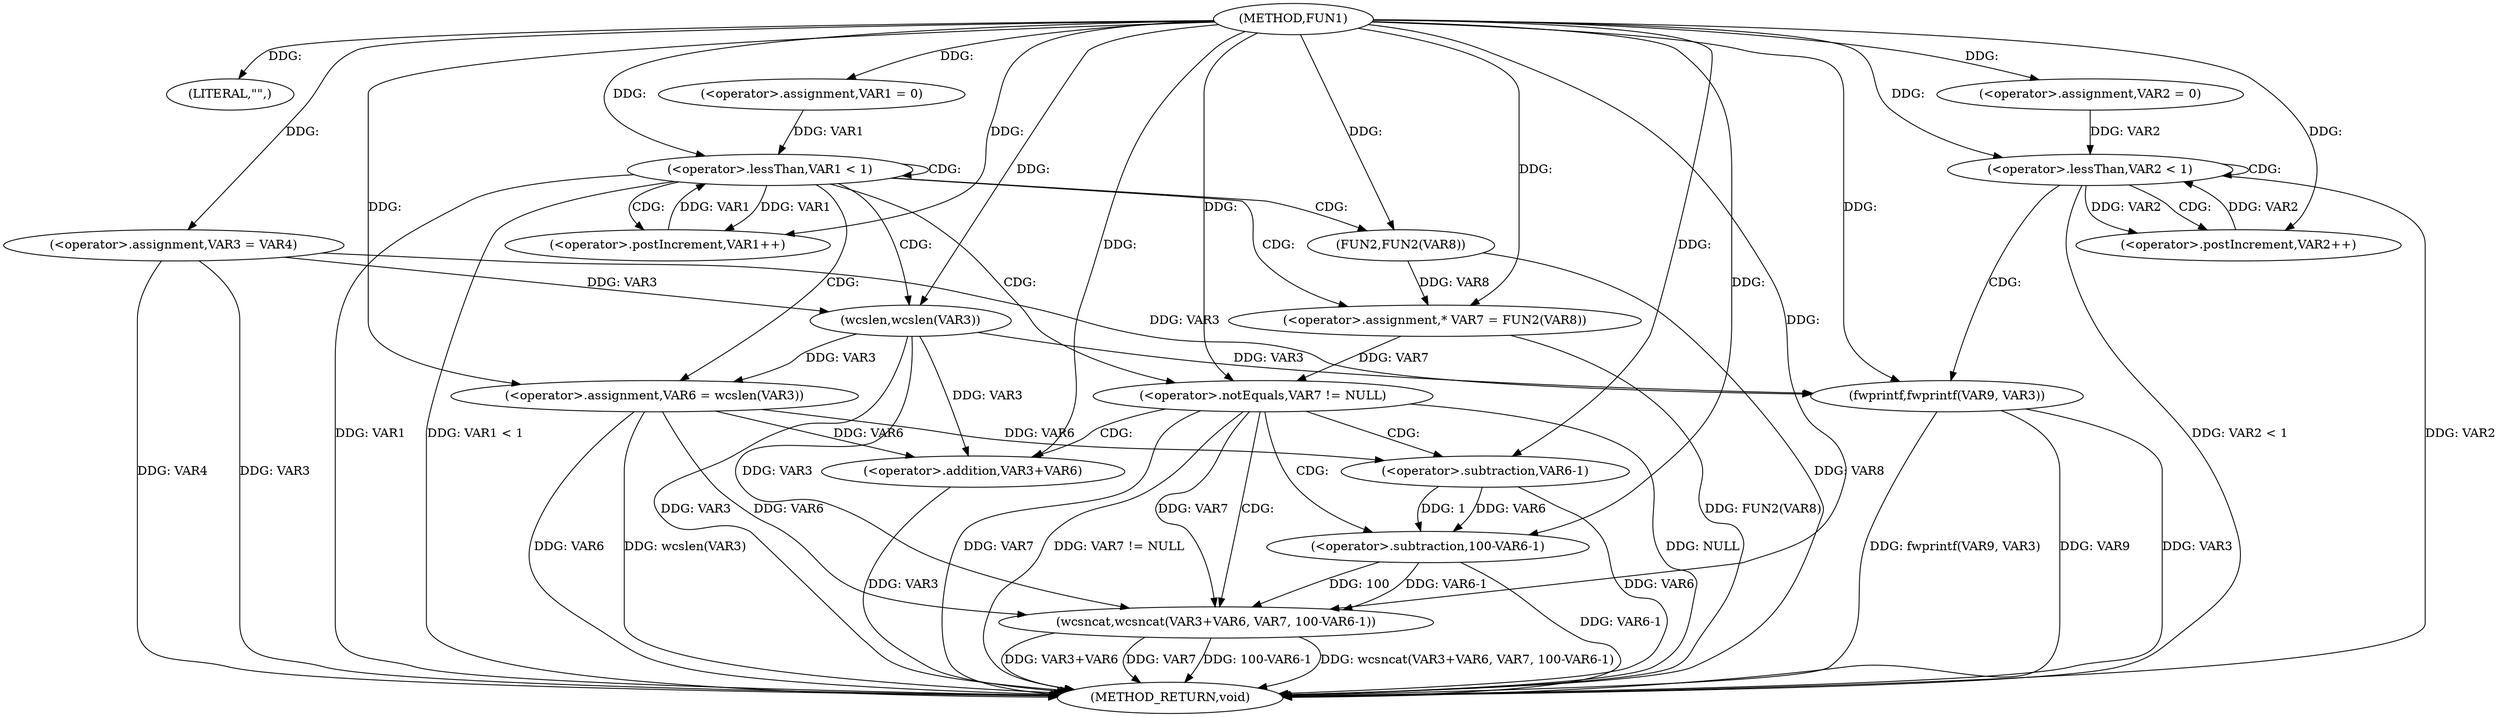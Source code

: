 digraph FUN1 {  
"1000100" [label = "(METHOD,FUN1)" ]
"1000158" [label = "(METHOD_RETURN,void)" ]
"1000105" [label = "(LITERAL,\"\",)" ]
"1000106" [label = "(<operator>.assignment,VAR3 = VAR4)" ]
"1000110" [label = "(<operator>.assignment,VAR1 = 0)" ]
"1000113" [label = "(<operator>.lessThan,VAR1 < 1)" ]
"1000116" [label = "(<operator>.postIncrement,VAR1++)" ]
"1000121" [label = "(<operator>.assignment,VAR6 = wcslen(VAR3))" ]
"1000123" [label = "(wcslen,wcslen(VAR3))" ]
"1000126" [label = "(<operator>.assignment,* VAR7 = FUN2(VAR8))" ]
"1000128" [label = "(FUN2,FUN2(VAR8))" ]
"1000131" [label = "(<operator>.notEquals,VAR7 != NULL)" ]
"1000135" [label = "(wcsncat,wcsncat(VAR3+VAR6, VAR7, 100-VAR6-1))" ]
"1000136" [label = "(<operator>.addition,VAR3+VAR6)" ]
"1000140" [label = "(<operator>.subtraction,100-VAR6-1)" ]
"1000142" [label = "(<operator>.subtraction,VAR6-1)" ]
"1000146" [label = "(<operator>.assignment,VAR2 = 0)" ]
"1000149" [label = "(<operator>.lessThan,VAR2 < 1)" ]
"1000152" [label = "(<operator>.postIncrement,VAR2++)" ]
"1000155" [label = "(fwprintf,fwprintf(VAR9, VAR3))" ]
  "1000140" -> "1000158"  [ label = "DDG: VAR6-1"] 
  "1000106" -> "1000158"  [ label = "DDG: VAR4"] 
  "1000106" -> "1000158"  [ label = "DDG: VAR3"] 
  "1000155" -> "1000158"  [ label = "DDG: VAR3"] 
  "1000113" -> "1000158"  [ label = "DDG: VAR1"] 
  "1000149" -> "1000158"  [ label = "DDG: VAR2 < 1"] 
  "1000131" -> "1000158"  [ label = "DDG: NULL"] 
  "1000149" -> "1000158"  [ label = "DDG: VAR2"] 
  "1000121" -> "1000158"  [ label = "DDG: wcslen(VAR3)"] 
  "1000131" -> "1000158"  [ label = "DDG: VAR7"] 
  "1000135" -> "1000158"  [ label = "DDG: VAR7"] 
  "1000135" -> "1000158"  [ label = "DDG: 100-VAR6-1"] 
  "1000128" -> "1000158"  [ label = "DDG: VAR8"] 
  "1000155" -> "1000158"  [ label = "DDG: fwprintf(VAR9, VAR3)"] 
  "1000135" -> "1000158"  [ label = "DDG: wcsncat(VAR3+VAR6, VAR7, 100-VAR6-1)"] 
  "1000113" -> "1000158"  [ label = "DDG: VAR1 < 1"] 
  "1000142" -> "1000158"  [ label = "DDG: VAR6"] 
  "1000135" -> "1000158"  [ label = "DDG: VAR3+VAR6"] 
  "1000121" -> "1000158"  [ label = "DDG: VAR6"] 
  "1000126" -> "1000158"  [ label = "DDG: FUN2(VAR8)"] 
  "1000155" -> "1000158"  [ label = "DDG: VAR9"] 
  "1000136" -> "1000158"  [ label = "DDG: VAR3"] 
  "1000131" -> "1000158"  [ label = "DDG: VAR7 != NULL"] 
  "1000123" -> "1000158"  [ label = "DDG: VAR3"] 
  "1000100" -> "1000105"  [ label = "DDG: "] 
  "1000100" -> "1000106"  [ label = "DDG: "] 
  "1000100" -> "1000110"  [ label = "DDG: "] 
  "1000116" -> "1000113"  [ label = "DDG: VAR1"] 
  "1000110" -> "1000113"  [ label = "DDG: VAR1"] 
  "1000100" -> "1000113"  [ label = "DDG: "] 
  "1000113" -> "1000116"  [ label = "DDG: VAR1"] 
  "1000100" -> "1000116"  [ label = "DDG: "] 
  "1000123" -> "1000121"  [ label = "DDG: VAR3"] 
  "1000100" -> "1000121"  [ label = "DDG: "] 
  "1000106" -> "1000123"  [ label = "DDG: VAR3"] 
  "1000100" -> "1000123"  [ label = "DDG: "] 
  "1000128" -> "1000126"  [ label = "DDG: VAR8"] 
  "1000100" -> "1000126"  [ label = "DDG: "] 
  "1000100" -> "1000128"  [ label = "DDG: "] 
  "1000126" -> "1000131"  [ label = "DDG: VAR7"] 
  "1000100" -> "1000131"  [ label = "DDG: "] 
  "1000123" -> "1000135"  [ label = "DDG: VAR3"] 
  "1000100" -> "1000135"  [ label = "DDG: "] 
  "1000121" -> "1000135"  [ label = "DDG: VAR6"] 
  "1000123" -> "1000136"  [ label = "DDG: VAR3"] 
  "1000100" -> "1000136"  [ label = "DDG: "] 
  "1000121" -> "1000136"  [ label = "DDG: VAR6"] 
  "1000131" -> "1000135"  [ label = "DDG: VAR7"] 
  "1000140" -> "1000135"  [ label = "DDG: 100"] 
  "1000140" -> "1000135"  [ label = "DDG: VAR6-1"] 
  "1000100" -> "1000140"  [ label = "DDG: "] 
  "1000142" -> "1000140"  [ label = "DDG: VAR6"] 
  "1000142" -> "1000140"  [ label = "DDG: 1"] 
  "1000100" -> "1000142"  [ label = "DDG: "] 
  "1000121" -> "1000142"  [ label = "DDG: VAR6"] 
  "1000100" -> "1000146"  [ label = "DDG: "] 
  "1000152" -> "1000149"  [ label = "DDG: VAR2"] 
  "1000146" -> "1000149"  [ label = "DDG: VAR2"] 
  "1000100" -> "1000149"  [ label = "DDG: "] 
  "1000149" -> "1000152"  [ label = "DDG: VAR2"] 
  "1000100" -> "1000152"  [ label = "DDG: "] 
  "1000100" -> "1000155"  [ label = "DDG: "] 
  "1000106" -> "1000155"  [ label = "DDG: VAR3"] 
  "1000123" -> "1000155"  [ label = "DDG: VAR3"] 
  "1000113" -> "1000121"  [ label = "CDG: "] 
  "1000113" -> "1000116"  [ label = "CDG: "] 
  "1000113" -> "1000131"  [ label = "CDG: "] 
  "1000113" -> "1000113"  [ label = "CDG: "] 
  "1000113" -> "1000126"  [ label = "CDG: "] 
  "1000113" -> "1000128"  [ label = "CDG: "] 
  "1000113" -> "1000123"  [ label = "CDG: "] 
  "1000131" -> "1000142"  [ label = "CDG: "] 
  "1000131" -> "1000135"  [ label = "CDG: "] 
  "1000131" -> "1000136"  [ label = "CDG: "] 
  "1000131" -> "1000140"  [ label = "CDG: "] 
  "1000149" -> "1000155"  [ label = "CDG: "] 
  "1000149" -> "1000152"  [ label = "CDG: "] 
  "1000149" -> "1000149"  [ label = "CDG: "] 
}
